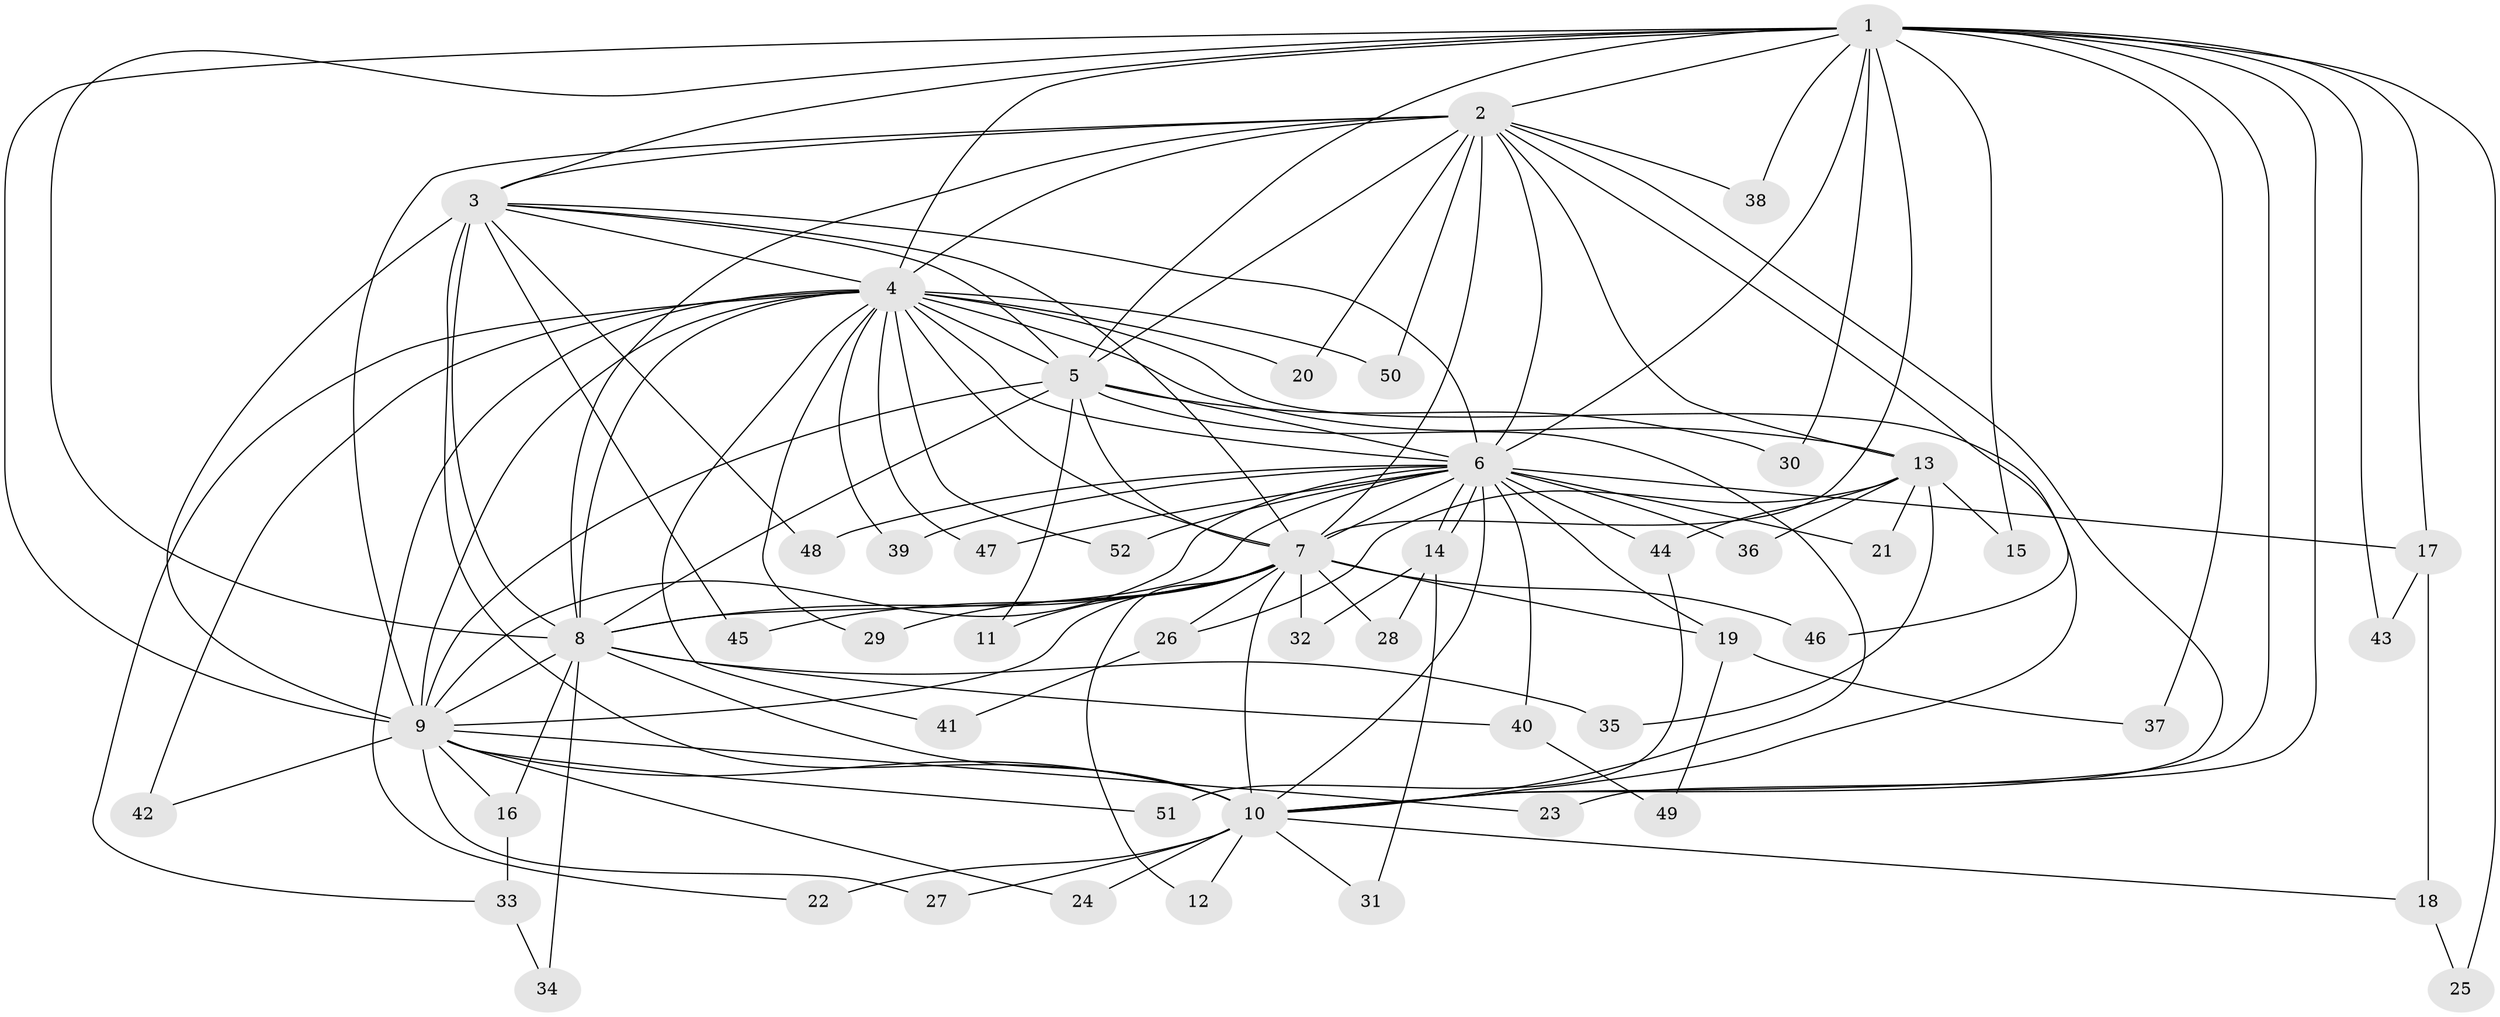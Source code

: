 // coarse degree distribution, {13: 0.05, 7: 0.05, 10: 0.05, 6: 0.05, 12: 0.05, 8: 0.05, 2: 0.45, 5: 0.05, 4: 0.05, 3: 0.1, 1: 0.05}
// Generated by graph-tools (version 1.1) at 2025/17/03/04/25 18:17:14]
// undirected, 52 vertices, 129 edges
graph export_dot {
graph [start="1"]
  node [color=gray90,style=filled];
  1;
  2;
  3;
  4;
  5;
  6;
  7;
  8;
  9;
  10;
  11;
  12;
  13;
  14;
  15;
  16;
  17;
  18;
  19;
  20;
  21;
  22;
  23;
  24;
  25;
  26;
  27;
  28;
  29;
  30;
  31;
  32;
  33;
  34;
  35;
  36;
  37;
  38;
  39;
  40;
  41;
  42;
  43;
  44;
  45;
  46;
  47;
  48;
  49;
  50;
  51;
  52;
  1 -- 2;
  1 -- 3;
  1 -- 4;
  1 -- 5;
  1 -- 6;
  1 -- 7;
  1 -- 8;
  1 -- 9;
  1 -- 10;
  1 -- 15;
  1 -- 17;
  1 -- 23;
  1 -- 25;
  1 -- 30;
  1 -- 37;
  1 -- 38;
  1 -- 43;
  2 -- 3;
  2 -- 4;
  2 -- 5;
  2 -- 6;
  2 -- 7;
  2 -- 8;
  2 -- 9;
  2 -- 10;
  2 -- 13;
  2 -- 20;
  2 -- 38;
  2 -- 46;
  2 -- 50;
  3 -- 4;
  3 -- 5;
  3 -- 6;
  3 -- 7;
  3 -- 8;
  3 -- 9;
  3 -- 10;
  3 -- 45;
  3 -- 48;
  4 -- 5;
  4 -- 6;
  4 -- 7;
  4 -- 8;
  4 -- 9;
  4 -- 10;
  4 -- 13;
  4 -- 20;
  4 -- 22;
  4 -- 29;
  4 -- 33;
  4 -- 39;
  4 -- 41;
  4 -- 42;
  4 -- 47;
  4 -- 50;
  4 -- 52;
  5 -- 6;
  5 -- 7;
  5 -- 8;
  5 -- 9;
  5 -- 10;
  5 -- 11;
  5 -- 30;
  6 -- 7;
  6 -- 8;
  6 -- 9;
  6 -- 10;
  6 -- 14;
  6 -- 14;
  6 -- 17;
  6 -- 19;
  6 -- 21;
  6 -- 36;
  6 -- 39;
  6 -- 40;
  6 -- 44;
  6 -- 47;
  6 -- 48;
  6 -- 52;
  7 -- 8;
  7 -- 9;
  7 -- 10;
  7 -- 11;
  7 -- 12;
  7 -- 19;
  7 -- 26;
  7 -- 28;
  7 -- 29;
  7 -- 32;
  7 -- 45;
  7 -- 46;
  8 -- 9;
  8 -- 10;
  8 -- 16;
  8 -- 34;
  8 -- 35;
  8 -- 40;
  9 -- 10;
  9 -- 16;
  9 -- 23;
  9 -- 24;
  9 -- 27;
  9 -- 42;
  9 -- 51;
  10 -- 12;
  10 -- 18;
  10 -- 22;
  10 -- 24;
  10 -- 27;
  10 -- 31;
  13 -- 15;
  13 -- 21;
  13 -- 26;
  13 -- 35;
  13 -- 36;
  13 -- 44;
  14 -- 28;
  14 -- 31;
  14 -- 32;
  16 -- 33;
  17 -- 18;
  17 -- 43;
  18 -- 25;
  19 -- 37;
  19 -- 49;
  26 -- 41;
  33 -- 34;
  40 -- 49;
  44 -- 51;
}
